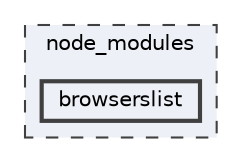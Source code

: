 digraph "node_modules/browserslist"
{
 // LATEX_PDF_SIZE
  bgcolor="transparent";
  edge [fontname=Helvetica,fontsize=10,labelfontname=Helvetica,labelfontsize=10];
  node [fontname=Helvetica,fontsize=10,shape=box,height=0.2,width=0.4];
  compound=true
  subgraph clusterdir_acd06b18086a0dd2ae699b1e0b775be8 {
    graph [ bgcolor="#edf0f7", pencolor="grey25", label="node_modules", fontname=Helvetica,fontsize=10 style="filled,dashed", URL="dir_acd06b18086a0dd2ae699b1e0b775be8.html",tooltip=""]
  dir_9d7e33bad3aab17d21c98fb9bbe59b71 [label="browserslist", fillcolor="#edf0f7", color="grey25", style="filled,bold", URL="dir_9d7e33bad3aab17d21c98fb9bbe59b71.html",tooltip=""];
  }
}

